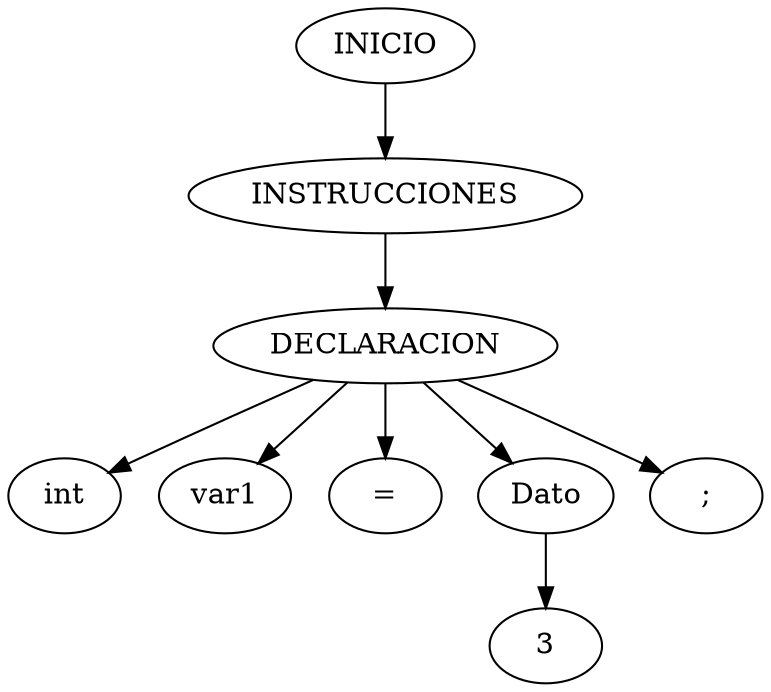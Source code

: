 digraph arbolAST{ 
      n0[label="INICIO"];
      n1[label="INSTRUCCIONES"];
      n0 -> n1;
n2[label="DECLARACION"];
      n1 -> n2;
n3[label="int"];
      n2 -> n3;
n4[label="var1"];
      n2 -> n4;
n5[label="="];
      n2 -> n5;
n6[label="Dato"];
      n2 -> n6;
n7[label="3"];
      n6 -> n7;
n8[label=";"];
      n2 -> n8;

    }